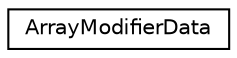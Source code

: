 digraph G
{
  edge [fontname="Helvetica",fontsize="10",labelfontname="Helvetica",labelfontsize="10"];
  node [fontname="Helvetica",fontsize="10",shape=record];
  rankdir=LR;
  Node1 [label="ArrayModifierData",height=0.2,width=0.4,color="black", fillcolor="white", style="filled",URL="$db/d09/structArrayModifierData.html"];
}
